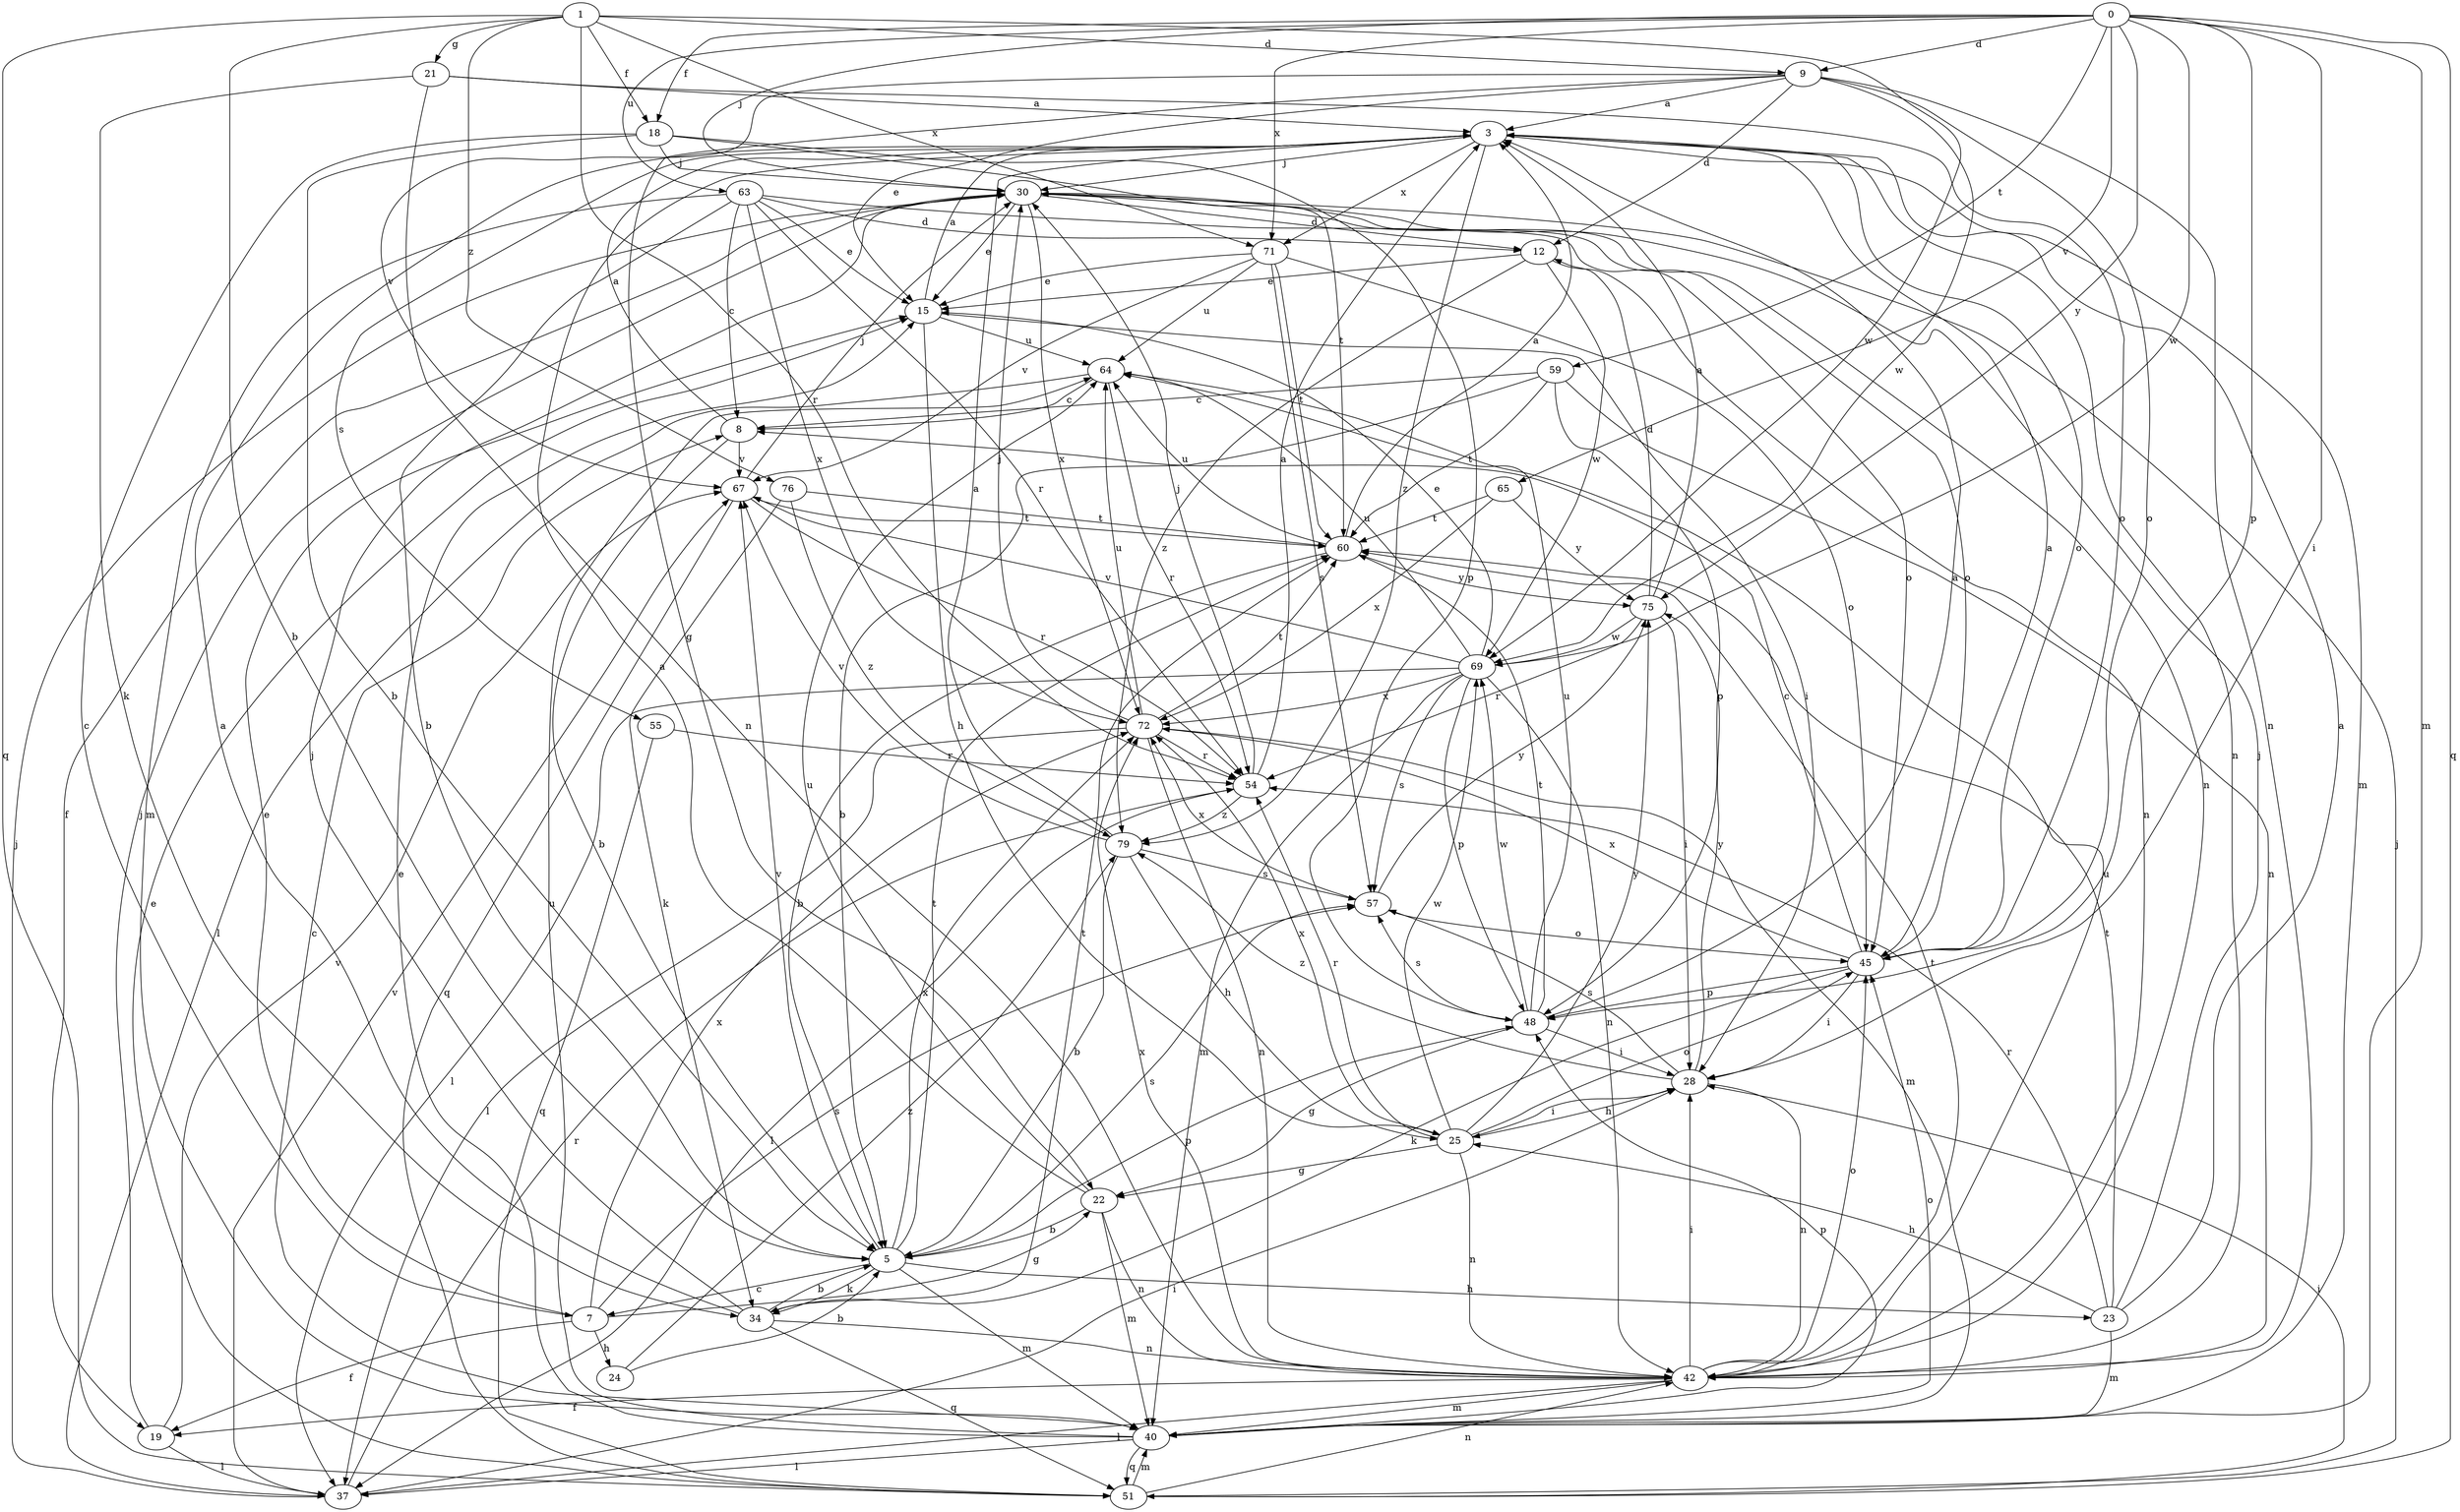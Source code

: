strict digraph  {
0;
1;
3;
5;
7;
8;
9;
12;
15;
18;
19;
21;
22;
23;
24;
25;
28;
30;
34;
37;
40;
42;
45;
48;
51;
54;
55;
57;
59;
60;
63;
64;
65;
67;
69;
71;
72;
75;
76;
79;
0 -> 9  [label=d];
0 -> 18  [label=f];
0 -> 28  [label=i];
0 -> 30  [label=j];
0 -> 40  [label=m];
0 -> 48  [label=p];
0 -> 51  [label=q];
0 -> 59  [label=t];
0 -> 63  [label=u];
0 -> 65  [label=v];
0 -> 69  [label=w];
0 -> 71  [label=x];
0 -> 75  [label=y];
1 -> 5  [label=b];
1 -> 9  [label=d];
1 -> 18  [label=f];
1 -> 21  [label=g];
1 -> 51  [label=q];
1 -> 54  [label=r];
1 -> 69  [label=w];
1 -> 71  [label=x];
1 -> 76  [label=z];
3 -> 30  [label=j];
3 -> 40  [label=m];
3 -> 42  [label=n];
3 -> 45  [label=o];
3 -> 55  [label=s];
3 -> 71  [label=x];
3 -> 79  [label=z];
5 -> 7  [label=c];
5 -> 23  [label=h];
5 -> 34  [label=k];
5 -> 40  [label=m];
5 -> 48  [label=p];
5 -> 57  [label=s];
5 -> 60  [label=t];
5 -> 67  [label=v];
5 -> 72  [label=x];
7 -> 15  [label=e];
7 -> 19  [label=f];
7 -> 22  [label=g];
7 -> 24  [label=h];
7 -> 57  [label=s];
7 -> 72  [label=x];
8 -> 3  [label=a];
8 -> 5  [label=b];
8 -> 67  [label=v];
9 -> 3  [label=a];
9 -> 12  [label=d];
9 -> 15  [label=e];
9 -> 22  [label=g];
9 -> 42  [label=n];
9 -> 45  [label=o];
9 -> 67  [label=v];
9 -> 69  [label=w];
12 -> 15  [label=e];
12 -> 42  [label=n];
12 -> 69  [label=w];
12 -> 79  [label=z];
15 -> 3  [label=a];
15 -> 25  [label=h];
15 -> 28  [label=i];
15 -> 64  [label=u];
18 -> 5  [label=b];
18 -> 7  [label=c];
18 -> 30  [label=j];
18 -> 48  [label=p];
18 -> 60  [label=t];
19 -> 30  [label=j];
19 -> 37  [label=l];
19 -> 67  [label=v];
21 -> 3  [label=a];
21 -> 34  [label=k];
21 -> 42  [label=n];
21 -> 45  [label=o];
22 -> 3  [label=a];
22 -> 5  [label=b];
22 -> 40  [label=m];
22 -> 42  [label=n];
22 -> 64  [label=u];
23 -> 3  [label=a];
23 -> 25  [label=h];
23 -> 30  [label=j];
23 -> 40  [label=m];
23 -> 54  [label=r];
23 -> 60  [label=t];
24 -> 5  [label=b];
24 -> 79  [label=z];
25 -> 22  [label=g];
25 -> 28  [label=i];
25 -> 42  [label=n];
25 -> 45  [label=o];
25 -> 54  [label=r];
25 -> 69  [label=w];
25 -> 72  [label=x];
25 -> 75  [label=y];
28 -> 25  [label=h];
28 -> 42  [label=n];
28 -> 57  [label=s];
28 -> 75  [label=y];
28 -> 79  [label=z];
30 -> 12  [label=d];
30 -> 15  [label=e];
30 -> 19  [label=f];
30 -> 42  [label=n];
30 -> 45  [label=o];
30 -> 72  [label=x];
34 -> 3  [label=a];
34 -> 5  [label=b];
34 -> 30  [label=j];
34 -> 42  [label=n];
34 -> 51  [label=q];
34 -> 60  [label=t];
37 -> 28  [label=i];
37 -> 30  [label=j];
37 -> 54  [label=r];
37 -> 67  [label=v];
40 -> 8  [label=c];
40 -> 15  [label=e];
40 -> 37  [label=l];
40 -> 45  [label=o];
40 -> 48  [label=p];
40 -> 51  [label=q];
40 -> 64  [label=u];
42 -> 19  [label=f];
42 -> 28  [label=i];
42 -> 37  [label=l];
42 -> 40  [label=m];
42 -> 45  [label=o];
42 -> 60  [label=t];
42 -> 64  [label=u];
42 -> 72  [label=x];
45 -> 3  [label=a];
45 -> 8  [label=c];
45 -> 28  [label=i];
45 -> 34  [label=k];
45 -> 48  [label=p];
45 -> 72  [label=x];
48 -> 3  [label=a];
48 -> 22  [label=g];
48 -> 28  [label=i];
48 -> 57  [label=s];
48 -> 60  [label=t];
48 -> 64  [label=u];
48 -> 69  [label=w];
51 -> 15  [label=e];
51 -> 28  [label=i];
51 -> 30  [label=j];
51 -> 40  [label=m];
51 -> 42  [label=n];
54 -> 3  [label=a];
54 -> 30  [label=j];
54 -> 37  [label=l];
54 -> 79  [label=z];
55 -> 51  [label=q];
55 -> 54  [label=r];
57 -> 45  [label=o];
57 -> 72  [label=x];
57 -> 75  [label=y];
59 -> 5  [label=b];
59 -> 8  [label=c];
59 -> 42  [label=n];
59 -> 48  [label=p];
59 -> 60  [label=t];
60 -> 3  [label=a];
60 -> 5  [label=b];
60 -> 64  [label=u];
60 -> 75  [label=y];
63 -> 5  [label=b];
63 -> 8  [label=c];
63 -> 12  [label=d];
63 -> 15  [label=e];
63 -> 40  [label=m];
63 -> 45  [label=o];
63 -> 54  [label=r];
63 -> 72  [label=x];
64 -> 8  [label=c];
64 -> 37  [label=l];
64 -> 54  [label=r];
65 -> 60  [label=t];
65 -> 72  [label=x];
65 -> 75  [label=y];
67 -> 30  [label=j];
67 -> 51  [label=q];
67 -> 54  [label=r];
67 -> 60  [label=t];
69 -> 15  [label=e];
69 -> 37  [label=l];
69 -> 40  [label=m];
69 -> 42  [label=n];
69 -> 48  [label=p];
69 -> 57  [label=s];
69 -> 64  [label=u];
69 -> 67  [label=v];
69 -> 72  [label=x];
71 -> 15  [label=e];
71 -> 45  [label=o];
71 -> 57  [label=s];
71 -> 60  [label=t];
71 -> 64  [label=u];
71 -> 67  [label=v];
72 -> 30  [label=j];
72 -> 37  [label=l];
72 -> 40  [label=m];
72 -> 42  [label=n];
72 -> 54  [label=r];
72 -> 60  [label=t];
72 -> 64  [label=u];
75 -> 3  [label=a];
75 -> 12  [label=d];
75 -> 28  [label=i];
75 -> 54  [label=r];
75 -> 69  [label=w];
76 -> 34  [label=k];
76 -> 60  [label=t];
76 -> 79  [label=z];
79 -> 3  [label=a];
79 -> 5  [label=b];
79 -> 25  [label=h];
79 -> 57  [label=s];
79 -> 67  [label=v];
}
